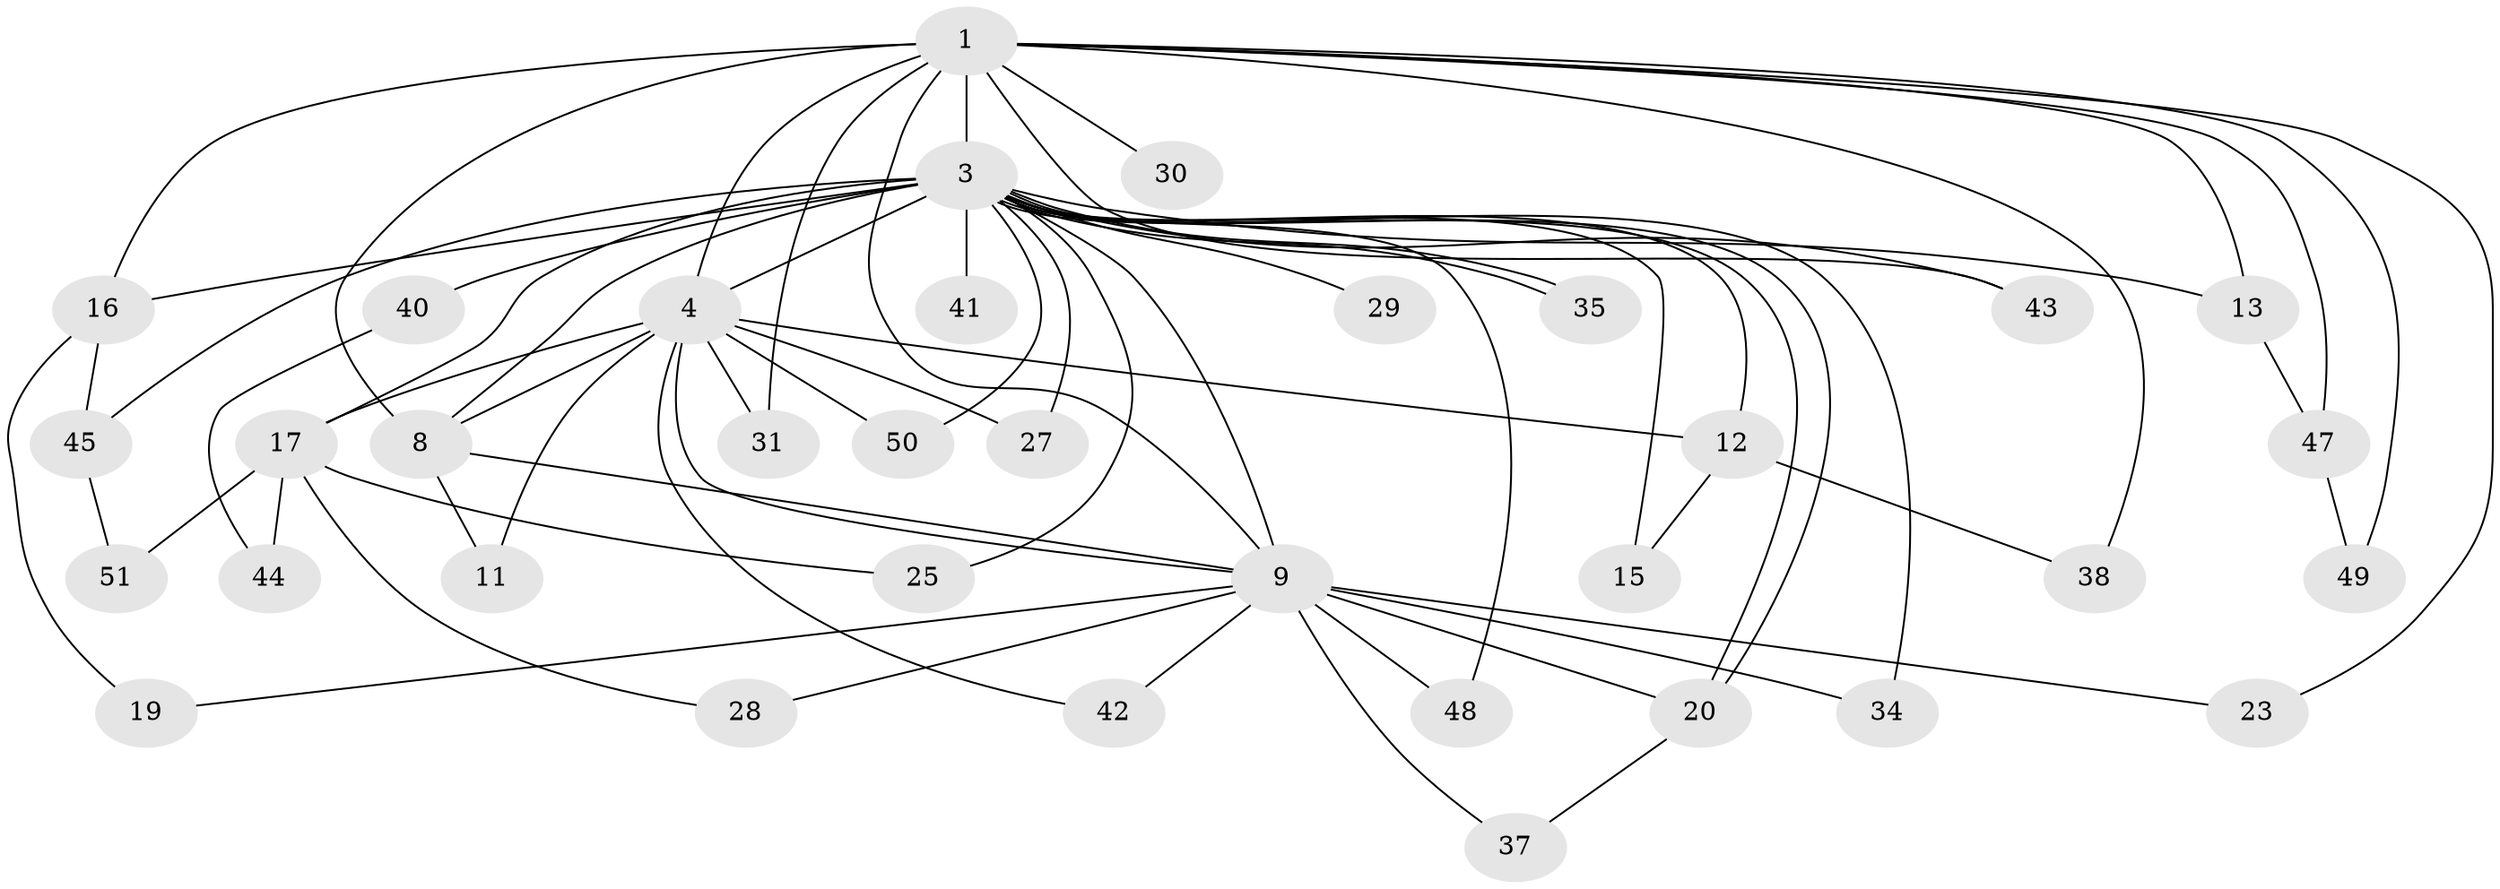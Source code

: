 // original degree distribution, {9: 0.0196078431372549, 13: 0.0392156862745098, 20: 0.0196078431372549, 18: 0.0196078431372549, 14: 0.0392156862745098, 17: 0.0196078431372549, 16: 0.0196078431372549, 19: 0.0196078431372549, 3: 0.13725490196078433, 4: 0.0784313725490196, 6: 0.0196078431372549, 2: 0.5686274509803921}
// Generated by graph-tools (version 1.1) at 2025/17/03/04/25 18:17:15]
// undirected, 35 vertices, 67 edges
graph export_dot {
graph [start="1"]
  node [color=gray90,style=filled];
  1 [super="+2"];
  3 [super="+5+18+39+7+33+26"];
  4 [super="+24"];
  8 [super="+22+46"];
  9 [super="+36"];
  11 [super="+32"];
  12;
  13;
  15;
  16;
  17;
  19;
  20 [super="+21"];
  23;
  25;
  27;
  28;
  29;
  30;
  31;
  34;
  35;
  37;
  38;
  40;
  41;
  42;
  43;
  44;
  45;
  47;
  48;
  49;
  50;
  51;
  1 -- 3 [weight=14];
  1 -- 4 [weight=3];
  1 -- 8 [weight=4];
  1 -- 9 [weight=3];
  1 -- 13;
  1 -- 16;
  1 -- 23;
  1 -- 30 [weight=2];
  1 -- 31;
  1 -- 38;
  1 -- 43;
  1 -- 47;
  1 -- 49;
  3 -- 4 [weight=5];
  3 -- 8 [weight=6];
  3 -- 9 [weight=6];
  3 -- 20;
  3 -- 20;
  3 -- 29 [weight=2];
  3 -- 35;
  3 -- 35;
  3 -- 45;
  3 -- 40 [weight=2];
  3 -- 41 [weight=2];
  3 -- 13;
  3 -- 50;
  3 -- 34;
  3 -- 12;
  3 -- 15 [weight=2];
  3 -- 48;
  3 -- 16;
  3 -- 17;
  3 -- 25;
  3 -- 27;
  3 -- 43;
  4 -- 8;
  4 -- 9;
  4 -- 11 [weight=2];
  4 -- 12;
  4 -- 17;
  4 -- 27;
  4 -- 31;
  4 -- 42;
  4 -- 50;
  8 -- 9;
  8 -- 11;
  9 -- 19;
  9 -- 23;
  9 -- 28;
  9 -- 34;
  9 -- 37;
  9 -- 42;
  9 -- 48;
  9 -- 20;
  12 -- 15;
  12 -- 38;
  13 -- 47;
  16 -- 19;
  16 -- 45;
  17 -- 25;
  17 -- 28;
  17 -- 44;
  17 -- 51;
  20 -- 37;
  40 -- 44;
  45 -- 51;
  47 -- 49;
}
